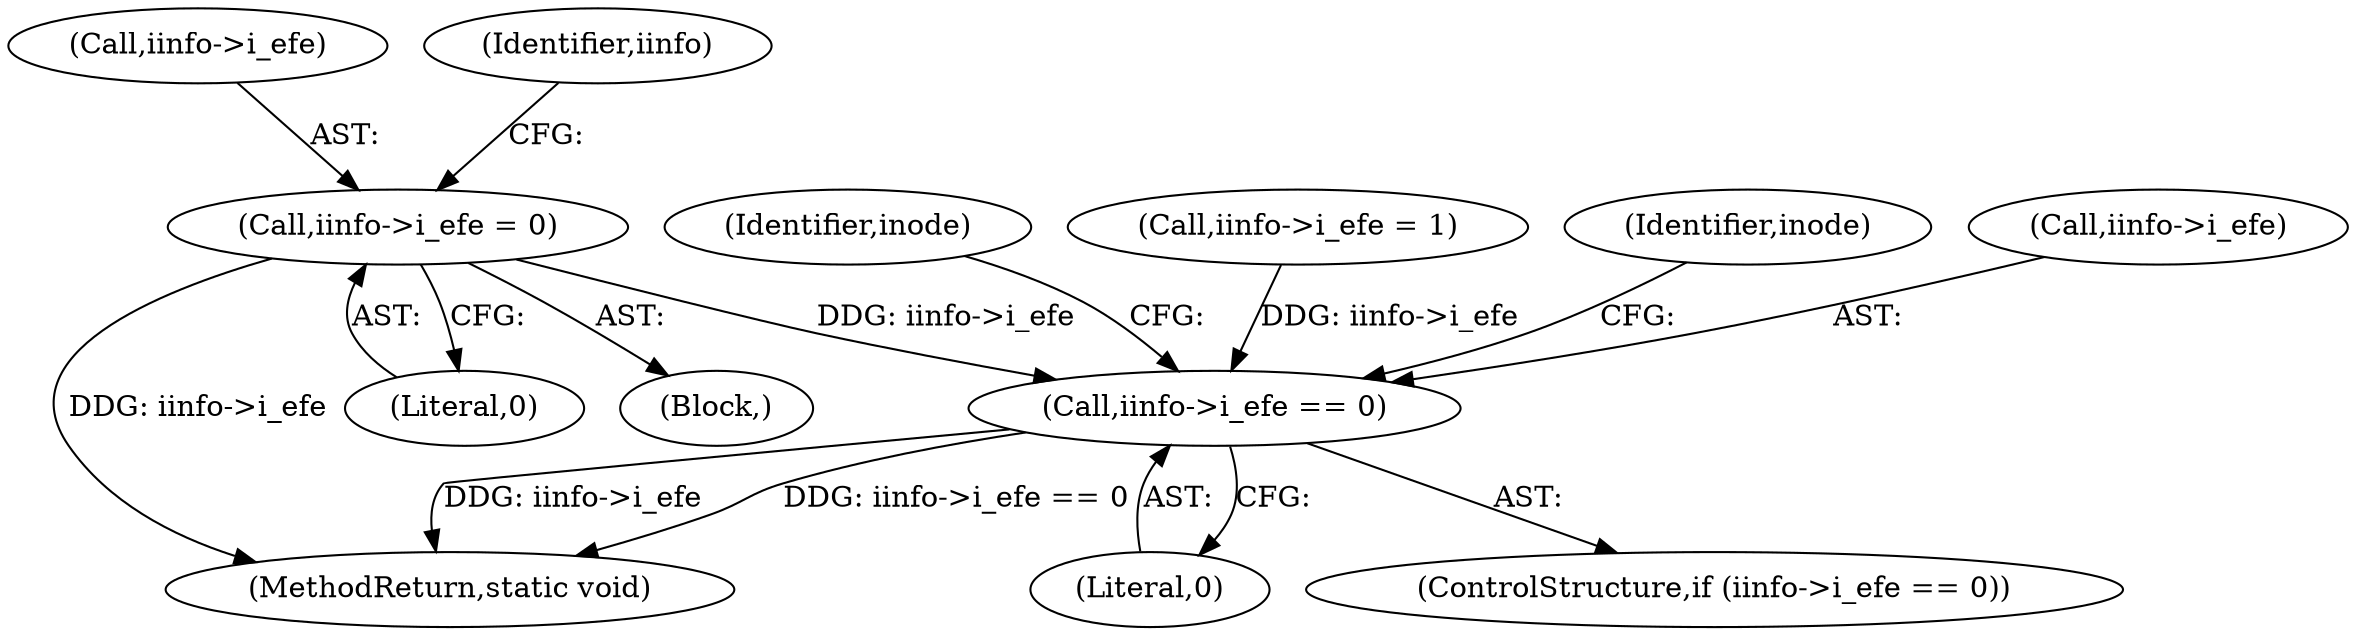 digraph "0_linux_c03aa9f6e1f938618e6db2e23afef0574efeeb65@pointer" {
"1000441" [label="(Call,iinfo->i_efe = 0)"];
"1000721" [label="(Call,iinfo->i_efe == 0)"];
"1000830" [label="(Identifier,inode)"];
"1000441" [label="(Call,iinfo->i_efe = 0)"];
"1000385" [label="(Call,iinfo->i_efe = 1)"];
"1000725" [label="(Literal,0)"];
"1000442" [label="(Call,iinfo->i_efe)"];
"1001145" [label="(MethodReturn,static void)"];
"1000440" [label="(Block,)"];
"1000729" [label="(Identifier,inode)"];
"1000722" [label="(Call,iinfo->i_efe)"];
"1000721" [label="(Call,iinfo->i_efe == 0)"];
"1000445" [label="(Literal,0)"];
"1000720" [label="(ControlStructure,if (iinfo->i_efe == 0))"];
"1000448" [label="(Identifier,iinfo)"];
"1000441" -> "1000440"  [label="AST: "];
"1000441" -> "1000445"  [label="CFG: "];
"1000442" -> "1000441"  [label="AST: "];
"1000445" -> "1000441"  [label="AST: "];
"1000448" -> "1000441"  [label="CFG: "];
"1000441" -> "1001145"  [label="DDG: iinfo->i_efe"];
"1000441" -> "1000721"  [label="DDG: iinfo->i_efe"];
"1000721" -> "1000720"  [label="AST: "];
"1000721" -> "1000725"  [label="CFG: "];
"1000722" -> "1000721"  [label="AST: "];
"1000725" -> "1000721"  [label="AST: "];
"1000729" -> "1000721"  [label="CFG: "];
"1000830" -> "1000721"  [label="CFG: "];
"1000721" -> "1001145"  [label="DDG: iinfo->i_efe == 0"];
"1000721" -> "1001145"  [label="DDG: iinfo->i_efe"];
"1000385" -> "1000721"  [label="DDG: iinfo->i_efe"];
}
